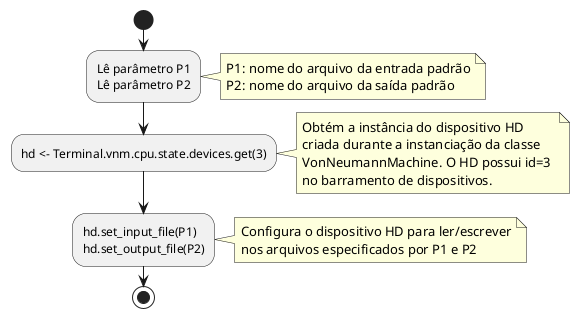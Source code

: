 @startuml terminal_SIO
start
  :Lê parâmetro P1
  Lê parâmetro P2;
  note right
    P1: nome do arquivo da entrada padrão
    P2: nome do arquivo da saída padrão
  end note
  :hd <- Terminal.vnm.cpu.state.devices.get(3);
  note right
    Obtém a instância do dispositivo HD 
    criada durante a instanciação da classe 
    VonNeumannMachine. O HD possui id=3 
    no barramento de dispositivos.
  end note
  :hd.set_input_file(P1)
  hd.set_output_file(P2);
  note right
    Configura o dispositivo HD para ler/escrever
    nos arquivos especificados por P1 e P2
  end note
stop
@enduml